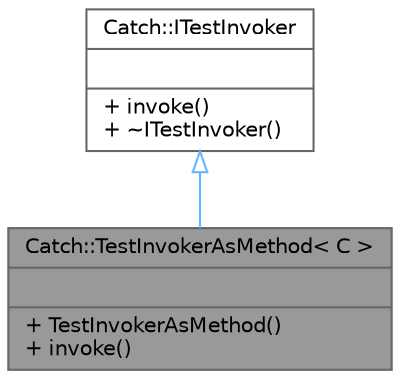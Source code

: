 digraph "Catch::TestInvokerAsMethod&lt; C &gt;"
{
 // LATEX_PDF_SIZE
  bgcolor="transparent";
  edge [fontname=Helvetica,fontsize=10,labelfontname=Helvetica,labelfontsize=10];
  node [fontname=Helvetica,fontsize=10,shape=box,height=0.2,width=0.4];
  Node1 [shape=record,label="{Catch::TestInvokerAsMethod\< C \>\n||+ TestInvokerAsMethod()\l+ invoke()\l}",height=0.2,width=0.4,color="gray40", fillcolor="grey60", style="filled", fontcolor="black",tooltip=" "];
  Node2 -> Node1 [dir="back",color="steelblue1",style="solid",arrowtail="onormal"];
  Node2 [shape=record,label="{Catch::ITestInvoker\n||+ invoke()\l+ ~ITestInvoker()\l}",height=0.2,width=0.4,color="gray40", fillcolor="white", style="filled",URL="$struct_catch_1_1_i_test_invoker.html",tooltip=" "];
}
